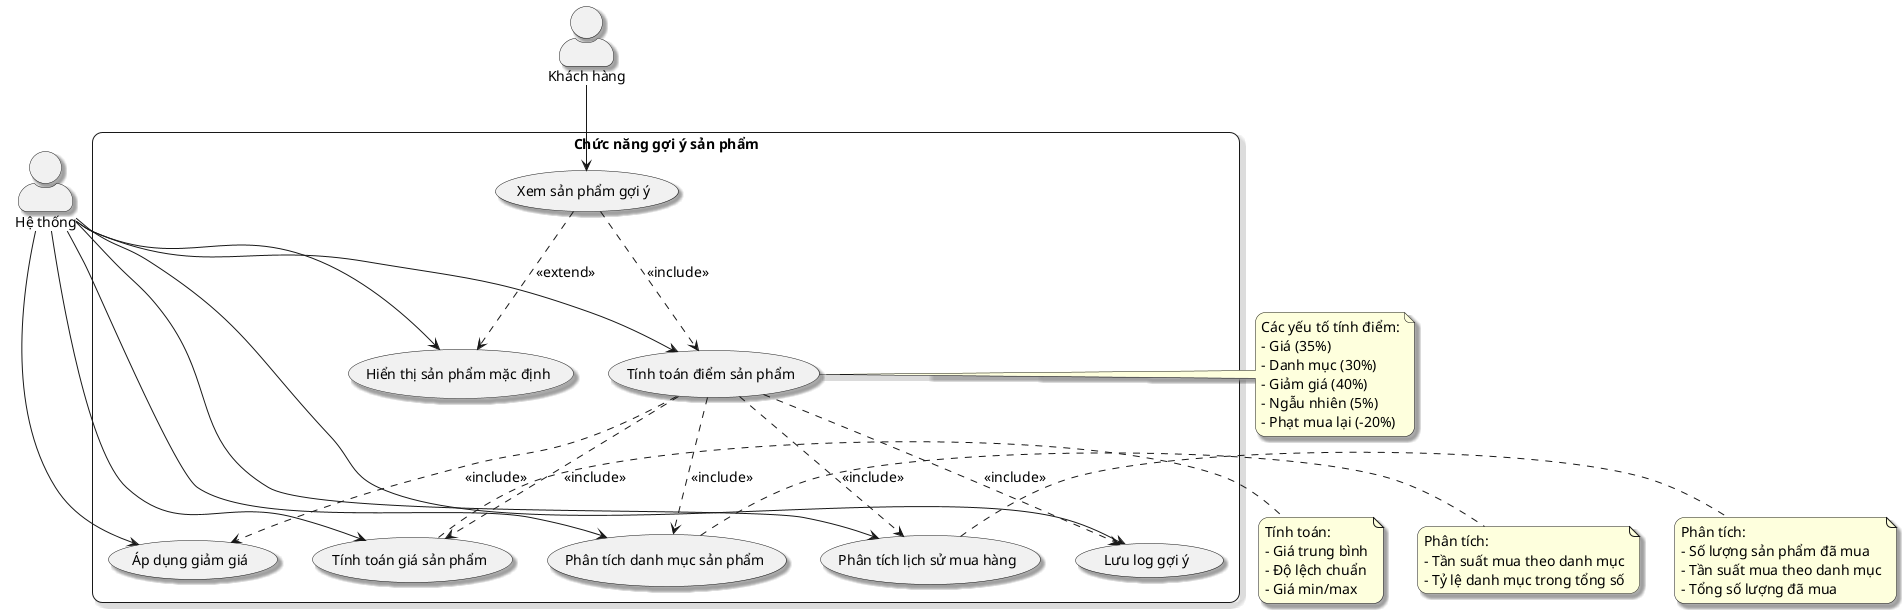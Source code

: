 @startuml Product Recommendation Use Case

skinparam actorStyle awesome
skinparam packageStyle rectangle
skinparam backgroundColor white
skinparam handwritten false
skinparam defaultFontName Arial
skinparam defaultFontSize 14
skinparam roundcorner 20
skinparam shadowing true

actor "Khách hàng" as Customer
actor "Hệ thống" as System

rectangle "Chức năng gợi ý sản phẩm" {
  usecase "Xem sản phẩm gợi ý" as UC1
  usecase "Tính toán điểm sản phẩm" as UC2
  usecase "Phân tích lịch sử mua hàng" as UC3
  usecase "Phân tích danh mục sản phẩm" as UC4
  usecase "Tính toán giá sản phẩm" as UC5
  usecase "Áp dụng giảm giá" as UC6
  usecase "Hiển thị sản phẩm mặc định" as UC7
  usecase "Lưu log gợi ý" as UC8
}

Customer --> UC1
System --> UC2
System --> UC3
System --> UC4
System --> UC5
System --> UC6
System --> UC7
System --> UC8

UC1 ..> UC2 : <<include>>
UC2 ..> UC3 : <<include>>
UC2 ..> UC4 : <<include>>
UC2 ..> UC5 : <<include>>
UC2 ..> UC6 : <<include>>
UC1 ..> UC7 : <<extend>>
UC2 ..> UC8 : <<include>>

note right of UC2
  Các yếu tố tính điểm:
  - Giá (35%)
  - Danh mục (30%)
  - Giảm giá (40%)
  - Ngẫu nhiên (5%)
  - Phạt mua lại (-20%)
end note

note right of UC3
  Phân tích:
  - Số lượng sản phẩm đã mua
  - Tần suất mua theo danh mục
  - Tổng số lượng đã mua
end note

note right of UC4
  Phân tích:
  - Tần suất mua theo danh mục
  - Tỷ lệ danh mục trong tổng số
end note

note right of UC5
  Tính toán:
  - Giá trung bình
  - Độ lệch chuẩn
  - Giá min/max
end note

@enduml 